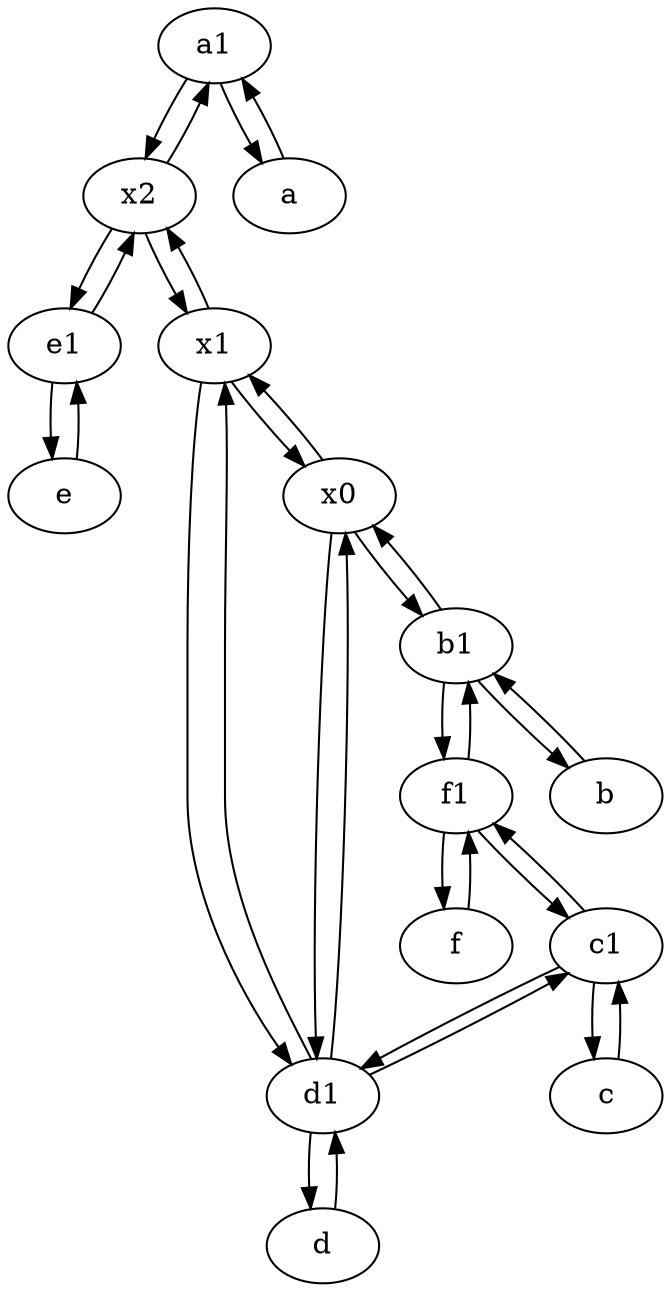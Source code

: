 digraph  {
	a1 [pos="40,15!"];
	f [pos="15,45!"];
	x2;
	e [pos="30,50!"];
	f1;
	e1 [pos="25,45!"];
	c [pos="20,10!"];
	d [pos="20,30!"];
	x1;
	c1 [pos="30,15!"];
	d1 [pos="25,30!"];
	a [pos="40,10!"];
	b [pos="50,20!"];
	b1 [pos="45,20!"];
	x0;
	b1 -> b;
	f1 -> f;
	x1 -> d1;
	f -> f1;
	c1 -> f1;
	c -> c1;
	x0 -> x1;
	x1 -> x2;
	b -> b1;
	x2 -> e1;
	d1 -> x0;
	e1 -> x2;
	f1 -> b1;
	a -> a1;
	d1 -> c1;
	b1 -> x0;
	c1 -> c;
	x2 -> a1;
	a1 -> a;
	f1 -> c1;
	e -> e1;
	d1 -> x1;
	x1 -> x0;
	d1 -> d;
	b1 -> f1;
	x2 -> x1;
	e1 -> e;
	c1 -> d1;
	x0 -> d1;
	a1 -> x2;
	x0 -> b1;
	d -> d1;

	}